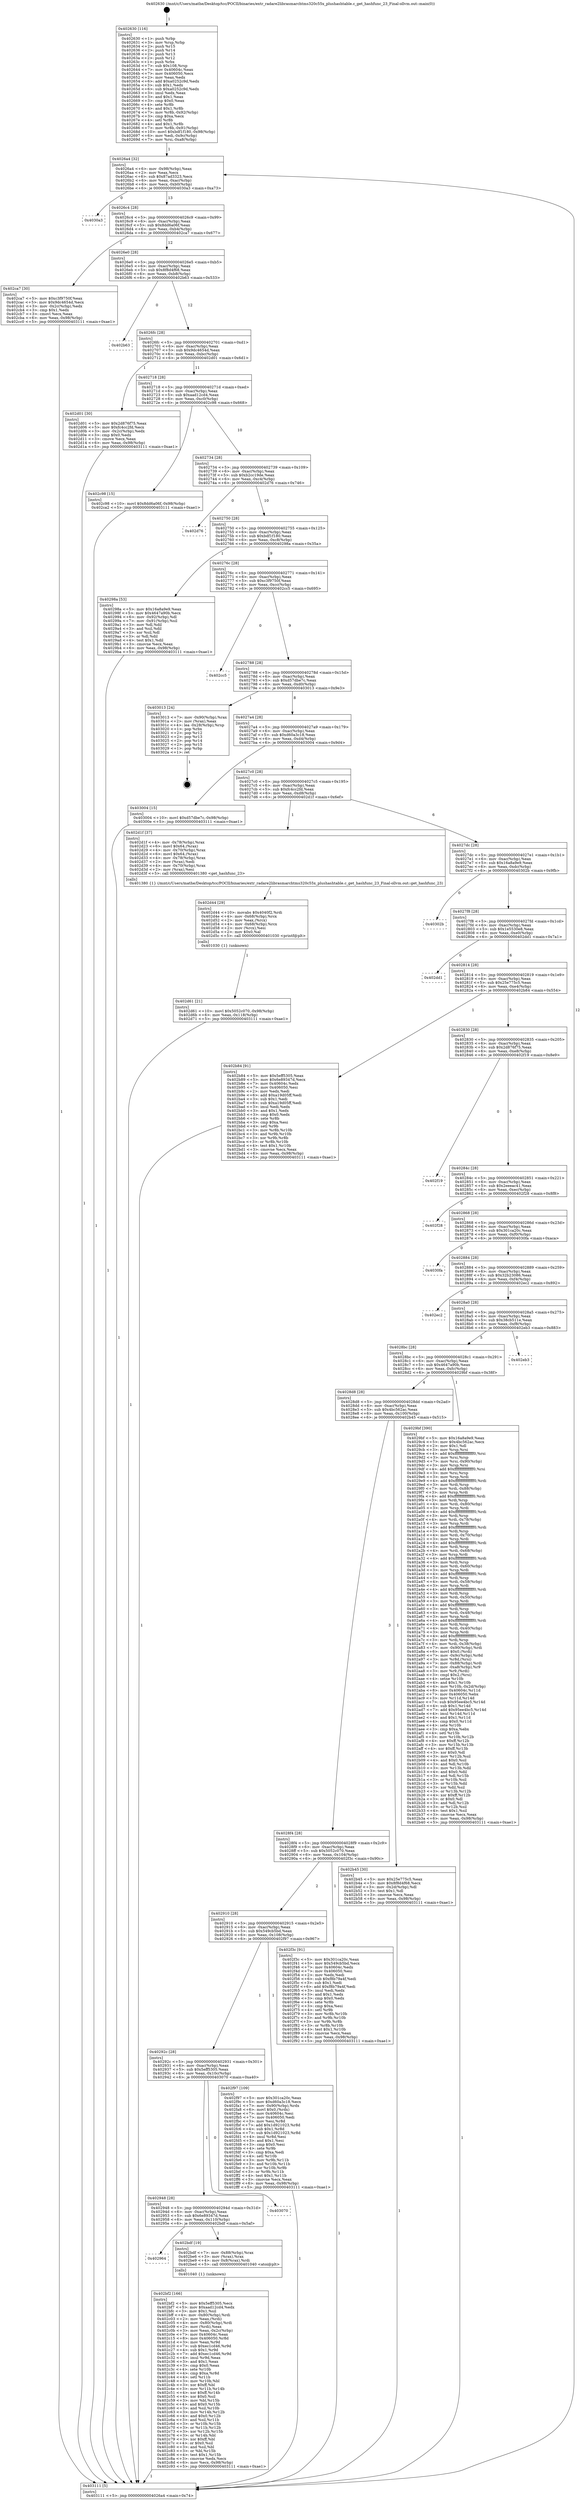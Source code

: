 digraph "0x402630" {
  label = "0x402630 (/mnt/c/Users/mathe/Desktop/tcc/POCII/binaries/extr_radare2librasmarchtms320c55x_plushashtable.c_get_hashfunc_23_Final-ollvm.out::main(0))"
  labelloc = "t"
  node[shape=record]

  Entry [label="",width=0.3,height=0.3,shape=circle,fillcolor=black,style=filled]
  "0x4026a4" [label="{
     0x4026a4 [32]\l
     | [instrs]\l
     &nbsp;&nbsp;0x4026a4 \<+6\>: mov -0x98(%rbp),%eax\l
     &nbsp;&nbsp;0x4026aa \<+2\>: mov %eax,%ecx\l
     &nbsp;&nbsp;0x4026ac \<+6\>: sub $0x87ad3323,%ecx\l
     &nbsp;&nbsp;0x4026b2 \<+6\>: mov %eax,-0xac(%rbp)\l
     &nbsp;&nbsp;0x4026b8 \<+6\>: mov %ecx,-0xb0(%rbp)\l
     &nbsp;&nbsp;0x4026be \<+6\>: je 00000000004030a3 \<main+0xa73\>\l
  }"]
  "0x4030a3" [label="{
     0x4030a3\l
  }", style=dashed]
  "0x4026c4" [label="{
     0x4026c4 [28]\l
     | [instrs]\l
     &nbsp;&nbsp;0x4026c4 \<+5\>: jmp 00000000004026c9 \<main+0x99\>\l
     &nbsp;&nbsp;0x4026c9 \<+6\>: mov -0xac(%rbp),%eax\l
     &nbsp;&nbsp;0x4026cf \<+5\>: sub $0x8dd6a06f,%eax\l
     &nbsp;&nbsp;0x4026d4 \<+6\>: mov %eax,-0xb4(%rbp)\l
     &nbsp;&nbsp;0x4026da \<+6\>: je 0000000000402ca7 \<main+0x677\>\l
  }"]
  Exit [label="",width=0.3,height=0.3,shape=circle,fillcolor=black,style=filled,peripheries=2]
  "0x402ca7" [label="{
     0x402ca7 [30]\l
     | [instrs]\l
     &nbsp;&nbsp;0x402ca7 \<+5\>: mov $0xc3f9750f,%eax\l
     &nbsp;&nbsp;0x402cac \<+5\>: mov $0x9dc4654d,%ecx\l
     &nbsp;&nbsp;0x402cb1 \<+3\>: mov -0x2c(%rbp),%edx\l
     &nbsp;&nbsp;0x402cb4 \<+3\>: cmp $0x1,%edx\l
     &nbsp;&nbsp;0x402cb7 \<+3\>: cmovl %ecx,%eax\l
     &nbsp;&nbsp;0x402cba \<+6\>: mov %eax,-0x98(%rbp)\l
     &nbsp;&nbsp;0x402cc0 \<+5\>: jmp 0000000000403111 \<main+0xae1\>\l
  }"]
  "0x4026e0" [label="{
     0x4026e0 [28]\l
     | [instrs]\l
     &nbsp;&nbsp;0x4026e0 \<+5\>: jmp 00000000004026e5 \<main+0xb5\>\l
     &nbsp;&nbsp;0x4026e5 \<+6\>: mov -0xac(%rbp),%eax\l
     &nbsp;&nbsp;0x4026eb \<+5\>: sub $0x8f8d4f68,%eax\l
     &nbsp;&nbsp;0x4026f0 \<+6\>: mov %eax,-0xb8(%rbp)\l
     &nbsp;&nbsp;0x4026f6 \<+6\>: je 0000000000402b63 \<main+0x533\>\l
  }"]
  "0x402d61" [label="{
     0x402d61 [21]\l
     | [instrs]\l
     &nbsp;&nbsp;0x402d61 \<+10\>: movl $0x5052c070,-0x98(%rbp)\l
     &nbsp;&nbsp;0x402d6b \<+6\>: mov %eax,-0x118(%rbp)\l
     &nbsp;&nbsp;0x402d71 \<+5\>: jmp 0000000000403111 \<main+0xae1\>\l
  }"]
  "0x402b63" [label="{
     0x402b63\l
  }", style=dashed]
  "0x4026fc" [label="{
     0x4026fc [28]\l
     | [instrs]\l
     &nbsp;&nbsp;0x4026fc \<+5\>: jmp 0000000000402701 \<main+0xd1\>\l
     &nbsp;&nbsp;0x402701 \<+6\>: mov -0xac(%rbp),%eax\l
     &nbsp;&nbsp;0x402707 \<+5\>: sub $0x9dc4654d,%eax\l
     &nbsp;&nbsp;0x40270c \<+6\>: mov %eax,-0xbc(%rbp)\l
     &nbsp;&nbsp;0x402712 \<+6\>: je 0000000000402d01 \<main+0x6d1\>\l
  }"]
  "0x402d44" [label="{
     0x402d44 [29]\l
     | [instrs]\l
     &nbsp;&nbsp;0x402d44 \<+10\>: movabs $0x4040f2,%rdi\l
     &nbsp;&nbsp;0x402d4e \<+4\>: mov -0x68(%rbp),%rcx\l
     &nbsp;&nbsp;0x402d52 \<+2\>: mov %eax,(%rcx)\l
     &nbsp;&nbsp;0x402d54 \<+4\>: mov -0x68(%rbp),%rcx\l
     &nbsp;&nbsp;0x402d58 \<+2\>: mov (%rcx),%esi\l
     &nbsp;&nbsp;0x402d5a \<+2\>: mov $0x0,%al\l
     &nbsp;&nbsp;0x402d5c \<+5\>: call 0000000000401030 \<printf@plt\>\l
     | [calls]\l
     &nbsp;&nbsp;0x401030 \{1\} (unknown)\l
  }"]
  "0x402d01" [label="{
     0x402d01 [30]\l
     | [instrs]\l
     &nbsp;&nbsp;0x402d01 \<+5\>: mov $0x2d876f75,%eax\l
     &nbsp;&nbsp;0x402d06 \<+5\>: mov $0xfc4cc2fd,%ecx\l
     &nbsp;&nbsp;0x402d0b \<+3\>: mov -0x2c(%rbp),%edx\l
     &nbsp;&nbsp;0x402d0e \<+3\>: cmp $0x0,%edx\l
     &nbsp;&nbsp;0x402d11 \<+3\>: cmove %ecx,%eax\l
     &nbsp;&nbsp;0x402d14 \<+6\>: mov %eax,-0x98(%rbp)\l
     &nbsp;&nbsp;0x402d1a \<+5\>: jmp 0000000000403111 \<main+0xae1\>\l
  }"]
  "0x402718" [label="{
     0x402718 [28]\l
     | [instrs]\l
     &nbsp;&nbsp;0x402718 \<+5\>: jmp 000000000040271d \<main+0xed\>\l
     &nbsp;&nbsp;0x40271d \<+6\>: mov -0xac(%rbp),%eax\l
     &nbsp;&nbsp;0x402723 \<+5\>: sub $0xaad12cd4,%eax\l
     &nbsp;&nbsp;0x402728 \<+6\>: mov %eax,-0xc0(%rbp)\l
     &nbsp;&nbsp;0x40272e \<+6\>: je 0000000000402c98 \<main+0x668\>\l
  }"]
  "0x402bf2" [label="{
     0x402bf2 [166]\l
     | [instrs]\l
     &nbsp;&nbsp;0x402bf2 \<+5\>: mov $0x5eff5305,%ecx\l
     &nbsp;&nbsp;0x402bf7 \<+5\>: mov $0xaad12cd4,%edx\l
     &nbsp;&nbsp;0x402bfc \<+3\>: mov $0x1,%sil\l
     &nbsp;&nbsp;0x402bff \<+4\>: mov -0x80(%rbp),%rdi\l
     &nbsp;&nbsp;0x402c03 \<+2\>: mov %eax,(%rdi)\l
     &nbsp;&nbsp;0x402c05 \<+4\>: mov -0x80(%rbp),%rdi\l
     &nbsp;&nbsp;0x402c09 \<+2\>: mov (%rdi),%eax\l
     &nbsp;&nbsp;0x402c0b \<+3\>: mov %eax,-0x2c(%rbp)\l
     &nbsp;&nbsp;0x402c0e \<+7\>: mov 0x40604c,%eax\l
     &nbsp;&nbsp;0x402c15 \<+8\>: mov 0x406050,%r8d\l
     &nbsp;&nbsp;0x402c1d \<+3\>: mov %eax,%r9d\l
     &nbsp;&nbsp;0x402c20 \<+7\>: sub $0xec1cd46,%r9d\l
     &nbsp;&nbsp;0x402c27 \<+4\>: sub $0x1,%r9d\l
     &nbsp;&nbsp;0x402c2b \<+7\>: add $0xec1cd46,%r9d\l
     &nbsp;&nbsp;0x402c32 \<+4\>: imul %r9d,%eax\l
     &nbsp;&nbsp;0x402c36 \<+3\>: and $0x1,%eax\l
     &nbsp;&nbsp;0x402c39 \<+3\>: cmp $0x0,%eax\l
     &nbsp;&nbsp;0x402c3c \<+4\>: sete %r10b\l
     &nbsp;&nbsp;0x402c40 \<+4\>: cmp $0xa,%r8d\l
     &nbsp;&nbsp;0x402c44 \<+4\>: setl %r11b\l
     &nbsp;&nbsp;0x402c48 \<+3\>: mov %r10b,%bl\l
     &nbsp;&nbsp;0x402c4b \<+3\>: xor $0xff,%bl\l
     &nbsp;&nbsp;0x402c4e \<+3\>: mov %r11b,%r14b\l
     &nbsp;&nbsp;0x402c51 \<+4\>: xor $0xff,%r14b\l
     &nbsp;&nbsp;0x402c55 \<+4\>: xor $0x0,%sil\l
     &nbsp;&nbsp;0x402c59 \<+3\>: mov %bl,%r15b\l
     &nbsp;&nbsp;0x402c5c \<+4\>: and $0x0,%r15b\l
     &nbsp;&nbsp;0x402c60 \<+3\>: and %sil,%r10b\l
     &nbsp;&nbsp;0x402c63 \<+3\>: mov %r14b,%r12b\l
     &nbsp;&nbsp;0x402c66 \<+4\>: and $0x0,%r12b\l
     &nbsp;&nbsp;0x402c6a \<+3\>: and %sil,%r11b\l
     &nbsp;&nbsp;0x402c6d \<+3\>: or %r10b,%r15b\l
     &nbsp;&nbsp;0x402c70 \<+3\>: or %r11b,%r12b\l
     &nbsp;&nbsp;0x402c73 \<+3\>: xor %r12b,%r15b\l
     &nbsp;&nbsp;0x402c76 \<+3\>: or %r14b,%bl\l
     &nbsp;&nbsp;0x402c79 \<+3\>: xor $0xff,%bl\l
     &nbsp;&nbsp;0x402c7c \<+4\>: or $0x0,%sil\l
     &nbsp;&nbsp;0x402c80 \<+3\>: and %sil,%bl\l
     &nbsp;&nbsp;0x402c83 \<+3\>: or %bl,%r15b\l
     &nbsp;&nbsp;0x402c86 \<+4\>: test $0x1,%r15b\l
     &nbsp;&nbsp;0x402c8a \<+3\>: cmovne %edx,%ecx\l
     &nbsp;&nbsp;0x402c8d \<+6\>: mov %ecx,-0x98(%rbp)\l
     &nbsp;&nbsp;0x402c93 \<+5\>: jmp 0000000000403111 \<main+0xae1\>\l
  }"]
  "0x402c98" [label="{
     0x402c98 [15]\l
     | [instrs]\l
     &nbsp;&nbsp;0x402c98 \<+10\>: movl $0x8dd6a06f,-0x98(%rbp)\l
     &nbsp;&nbsp;0x402ca2 \<+5\>: jmp 0000000000403111 \<main+0xae1\>\l
  }"]
  "0x402734" [label="{
     0x402734 [28]\l
     | [instrs]\l
     &nbsp;&nbsp;0x402734 \<+5\>: jmp 0000000000402739 \<main+0x109\>\l
     &nbsp;&nbsp;0x402739 \<+6\>: mov -0xac(%rbp),%eax\l
     &nbsp;&nbsp;0x40273f \<+5\>: sub $0xb2cc19de,%eax\l
     &nbsp;&nbsp;0x402744 \<+6\>: mov %eax,-0xc4(%rbp)\l
     &nbsp;&nbsp;0x40274a \<+6\>: je 0000000000402d76 \<main+0x746\>\l
  }"]
  "0x402964" [label="{
     0x402964\l
  }", style=dashed]
  "0x402d76" [label="{
     0x402d76\l
  }", style=dashed]
  "0x402750" [label="{
     0x402750 [28]\l
     | [instrs]\l
     &nbsp;&nbsp;0x402750 \<+5\>: jmp 0000000000402755 \<main+0x125\>\l
     &nbsp;&nbsp;0x402755 \<+6\>: mov -0xac(%rbp),%eax\l
     &nbsp;&nbsp;0x40275b \<+5\>: sub $0xbdf1f180,%eax\l
     &nbsp;&nbsp;0x402760 \<+6\>: mov %eax,-0xc8(%rbp)\l
     &nbsp;&nbsp;0x402766 \<+6\>: je 000000000040298a \<main+0x35a\>\l
  }"]
  "0x402bdf" [label="{
     0x402bdf [19]\l
     | [instrs]\l
     &nbsp;&nbsp;0x402bdf \<+7\>: mov -0x88(%rbp),%rax\l
     &nbsp;&nbsp;0x402be6 \<+3\>: mov (%rax),%rax\l
     &nbsp;&nbsp;0x402be9 \<+4\>: mov 0x8(%rax),%rdi\l
     &nbsp;&nbsp;0x402bed \<+5\>: call 0000000000401040 \<atoi@plt\>\l
     | [calls]\l
     &nbsp;&nbsp;0x401040 \{1\} (unknown)\l
  }"]
  "0x40298a" [label="{
     0x40298a [53]\l
     | [instrs]\l
     &nbsp;&nbsp;0x40298a \<+5\>: mov $0x16a8a9e9,%eax\l
     &nbsp;&nbsp;0x40298f \<+5\>: mov $0x4647a90b,%ecx\l
     &nbsp;&nbsp;0x402994 \<+6\>: mov -0x92(%rbp),%dl\l
     &nbsp;&nbsp;0x40299a \<+7\>: mov -0x91(%rbp),%sil\l
     &nbsp;&nbsp;0x4029a1 \<+3\>: mov %dl,%dil\l
     &nbsp;&nbsp;0x4029a4 \<+3\>: and %sil,%dil\l
     &nbsp;&nbsp;0x4029a7 \<+3\>: xor %sil,%dl\l
     &nbsp;&nbsp;0x4029aa \<+3\>: or %dl,%dil\l
     &nbsp;&nbsp;0x4029ad \<+4\>: test $0x1,%dil\l
     &nbsp;&nbsp;0x4029b1 \<+3\>: cmovne %ecx,%eax\l
     &nbsp;&nbsp;0x4029b4 \<+6\>: mov %eax,-0x98(%rbp)\l
     &nbsp;&nbsp;0x4029ba \<+5\>: jmp 0000000000403111 \<main+0xae1\>\l
  }"]
  "0x40276c" [label="{
     0x40276c [28]\l
     | [instrs]\l
     &nbsp;&nbsp;0x40276c \<+5\>: jmp 0000000000402771 \<main+0x141\>\l
     &nbsp;&nbsp;0x402771 \<+6\>: mov -0xac(%rbp),%eax\l
     &nbsp;&nbsp;0x402777 \<+5\>: sub $0xc3f9750f,%eax\l
     &nbsp;&nbsp;0x40277c \<+6\>: mov %eax,-0xcc(%rbp)\l
     &nbsp;&nbsp;0x402782 \<+6\>: je 0000000000402cc5 \<main+0x695\>\l
  }"]
  "0x403111" [label="{
     0x403111 [5]\l
     | [instrs]\l
     &nbsp;&nbsp;0x403111 \<+5\>: jmp 00000000004026a4 \<main+0x74\>\l
  }"]
  "0x402630" [label="{
     0x402630 [116]\l
     | [instrs]\l
     &nbsp;&nbsp;0x402630 \<+1\>: push %rbp\l
     &nbsp;&nbsp;0x402631 \<+3\>: mov %rsp,%rbp\l
     &nbsp;&nbsp;0x402634 \<+2\>: push %r15\l
     &nbsp;&nbsp;0x402636 \<+2\>: push %r14\l
     &nbsp;&nbsp;0x402638 \<+2\>: push %r13\l
     &nbsp;&nbsp;0x40263a \<+2\>: push %r12\l
     &nbsp;&nbsp;0x40263c \<+1\>: push %rbx\l
     &nbsp;&nbsp;0x40263d \<+7\>: sub $0x108,%rsp\l
     &nbsp;&nbsp;0x402644 \<+7\>: mov 0x40604c,%eax\l
     &nbsp;&nbsp;0x40264b \<+7\>: mov 0x406050,%ecx\l
     &nbsp;&nbsp;0x402652 \<+2\>: mov %eax,%edx\l
     &nbsp;&nbsp;0x402654 \<+6\>: add $0xa0252c9d,%edx\l
     &nbsp;&nbsp;0x40265a \<+3\>: sub $0x1,%edx\l
     &nbsp;&nbsp;0x40265d \<+6\>: sub $0xa0252c9d,%edx\l
     &nbsp;&nbsp;0x402663 \<+3\>: imul %edx,%eax\l
     &nbsp;&nbsp;0x402666 \<+3\>: and $0x1,%eax\l
     &nbsp;&nbsp;0x402669 \<+3\>: cmp $0x0,%eax\l
     &nbsp;&nbsp;0x40266c \<+4\>: sete %r8b\l
     &nbsp;&nbsp;0x402670 \<+4\>: and $0x1,%r8b\l
     &nbsp;&nbsp;0x402674 \<+7\>: mov %r8b,-0x92(%rbp)\l
     &nbsp;&nbsp;0x40267b \<+3\>: cmp $0xa,%ecx\l
     &nbsp;&nbsp;0x40267e \<+4\>: setl %r8b\l
     &nbsp;&nbsp;0x402682 \<+4\>: and $0x1,%r8b\l
     &nbsp;&nbsp;0x402686 \<+7\>: mov %r8b,-0x91(%rbp)\l
     &nbsp;&nbsp;0x40268d \<+10\>: movl $0xbdf1f180,-0x98(%rbp)\l
     &nbsp;&nbsp;0x402697 \<+6\>: mov %edi,-0x9c(%rbp)\l
     &nbsp;&nbsp;0x40269d \<+7\>: mov %rsi,-0xa8(%rbp)\l
  }"]
  "0x402948" [label="{
     0x402948 [28]\l
     | [instrs]\l
     &nbsp;&nbsp;0x402948 \<+5\>: jmp 000000000040294d \<main+0x31d\>\l
     &nbsp;&nbsp;0x40294d \<+6\>: mov -0xac(%rbp),%eax\l
     &nbsp;&nbsp;0x402953 \<+5\>: sub $0x6e89347d,%eax\l
     &nbsp;&nbsp;0x402958 \<+6\>: mov %eax,-0x110(%rbp)\l
     &nbsp;&nbsp;0x40295e \<+6\>: je 0000000000402bdf \<main+0x5af\>\l
  }"]
  "0x402cc5" [label="{
     0x402cc5\l
  }", style=dashed]
  "0x402788" [label="{
     0x402788 [28]\l
     | [instrs]\l
     &nbsp;&nbsp;0x402788 \<+5\>: jmp 000000000040278d \<main+0x15d\>\l
     &nbsp;&nbsp;0x40278d \<+6\>: mov -0xac(%rbp),%eax\l
     &nbsp;&nbsp;0x402793 \<+5\>: sub $0xd57dbe7c,%eax\l
     &nbsp;&nbsp;0x402798 \<+6\>: mov %eax,-0xd0(%rbp)\l
     &nbsp;&nbsp;0x40279e \<+6\>: je 0000000000403013 \<main+0x9e3\>\l
  }"]
  "0x403070" [label="{
     0x403070\l
  }", style=dashed]
  "0x403013" [label="{
     0x403013 [24]\l
     | [instrs]\l
     &nbsp;&nbsp;0x403013 \<+7\>: mov -0x90(%rbp),%rax\l
     &nbsp;&nbsp;0x40301a \<+2\>: mov (%rax),%eax\l
     &nbsp;&nbsp;0x40301c \<+4\>: lea -0x28(%rbp),%rsp\l
     &nbsp;&nbsp;0x403020 \<+1\>: pop %rbx\l
     &nbsp;&nbsp;0x403021 \<+2\>: pop %r12\l
     &nbsp;&nbsp;0x403023 \<+2\>: pop %r13\l
     &nbsp;&nbsp;0x403025 \<+2\>: pop %r14\l
     &nbsp;&nbsp;0x403027 \<+2\>: pop %r15\l
     &nbsp;&nbsp;0x403029 \<+1\>: pop %rbp\l
     &nbsp;&nbsp;0x40302a \<+1\>: ret\l
  }"]
  "0x4027a4" [label="{
     0x4027a4 [28]\l
     | [instrs]\l
     &nbsp;&nbsp;0x4027a4 \<+5\>: jmp 00000000004027a9 \<main+0x179\>\l
     &nbsp;&nbsp;0x4027a9 \<+6\>: mov -0xac(%rbp),%eax\l
     &nbsp;&nbsp;0x4027af \<+5\>: sub $0xd60a3c18,%eax\l
     &nbsp;&nbsp;0x4027b4 \<+6\>: mov %eax,-0xd4(%rbp)\l
     &nbsp;&nbsp;0x4027ba \<+6\>: je 0000000000403004 \<main+0x9d4\>\l
  }"]
  "0x40292c" [label="{
     0x40292c [28]\l
     | [instrs]\l
     &nbsp;&nbsp;0x40292c \<+5\>: jmp 0000000000402931 \<main+0x301\>\l
     &nbsp;&nbsp;0x402931 \<+6\>: mov -0xac(%rbp),%eax\l
     &nbsp;&nbsp;0x402937 \<+5\>: sub $0x5eff5305,%eax\l
     &nbsp;&nbsp;0x40293c \<+6\>: mov %eax,-0x10c(%rbp)\l
     &nbsp;&nbsp;0x402942 \<+6\>: je 0000000000403070 \<main+0xa40\>\l
  }"]
  "0x403004" [label="{
     0x403004 [15]\l
     | [instrs]\l
     &nbsp;&nbsp;0x403004 \<+10\>: movl $0xd57dbe7c,-0x98(%rbp)\l
     &nbsp;&nbsp;0x40300e \<+5\>: jmp 0000000000403111 \<main+0xae1\>\l
  }"]
  "0x4027c0" [label="{
     0x4027c0 [28]\l
     | [instrs]\l
     &nbsp;&nbsp;0x4027c0 \<+5\>: jmp 00000000004027c5 \<main+0x195\>\l
     &nbsp;&nbsp;0x4027c5 \<+6\>: mov -0xac(%rbp),%eax\l
     &nbsp;&nbsp;0x4027cb \<+5\>: sub $0xfc4cc2fd,%eax\l
     &nbsp;&nbsp;0x4027d0 \<+6\>: mov %eax,-0xd8(%rbp)\l
     &nbsp;&nbsp;0x4027d6 \<+6\>: je 0000000000402d1f \<main+0x6ef\>\l
  }"]
  "0x402f97" [label="{
     0x402f97 [109]\l
     | [instrs]\l
     &nbsp;&nbsp;0x402f97 \<+5\>: mov $0x301ca20c,%eax\l
     &nbsp;&nbsp;0x402f9c \<+5\>: mov $0xd60a3c18,%ecx\l
     &nbsp;&nbsp;0x402fa1 \<+7\>: mov -0x90(%rbp),%rdx\l
     &nbsp;&nbsp;0x402fa8 \<+6\>: movl $0x0,(%rdx)\l
     &nbsp;&nbsp;0x402fae \<+7\>: mov 0x40604c,%esi\l
     &nbsp;&nbsp;0x402fb5 \<+7\>: mov 0x406050,%edi\l
     &nbsp;&nbsp;0x402fbc \<+3\>: mov %esi,%r8d\l
     &nbsp;&nbsp;0x402fbf \<+7\>: add $0x1d921023,%r8d\l
     &nbsp;&nbsp;0x402fc6 \<+4\>: sub $0x1,%r8d\l
     &nbsp;&nbsp;0x402fca \<+7\>: sub $0x1d921023,%r8d\l
     &nbsp;&nbsp;0x402fd1 \<+4\>: imul %r8d,%esi\l
     &nbsp;&nbsp;0x402fd5 \<+3\>: and $0x1,%esi\l
     &nbsp;&nbsp;0x402fd8 \<+3\>: cmp $0x0,%esi\l
     &nbsp;&nbsp;0x402fdb \<+4\>: sete %r9b\l
     &nbsp;&nbsp;0x402fdf \<+3\>: cmp $0xa,%edi\l
     &nbsp;&nbsp;0x402fe2 \<+4\>: setl %r10b\l
     &nbsp;&nbsp;0x402fe6 \<+3\>: mov %r9b,%r11b\l
     &nbsp;&nbsp;0x402fe9 \<+3\>: and %r10b,%r11b\l
     &nbsp;&nbsp;0x402fec \<+3\>: xor %r10b,%r9b\l
     &nbsp;&nbsp;0x402fef \<+3\>: or %r9b,%r11b\l
     &nbsp;&nbsp;0x402ff2 \<+4\>: test $0x1,%r11b\l
     &nbsp;&nbsp;0x402ff6 \<+3\>: cmovne %ecx,%eax\l
     &nbsp;&nbsp;0x402ff9 \<+6\>: mov %eax,-0x98(%rbp)\l
     &nbsp;&nbsp;0x402fff \<+5\>: jmp 0000000000403111 \<main+0xae1\>\l
  }"]
  "0x402d1f" [label="{
     0x402d1f [37]\l
     | [instrs]\l
     &nbsp;&nbsp;0x402d1f \<+4\>: mov -0x78(%rbp),%rax\l
     &nbsp;&nbsp;0x402d23 \<+6\>: movl $0x64,(%rax)\l
     &nbsp;&nbsp;0x402d29 \<+4\>: mov -0x70(%rbp),%rax\l
     &nbsp;&nbsp;0x402d2d \<+6\>: movl $0x64,(%rax)\l
     &nbsp;&nbsp;0x402d33 \<+4\>: mov -0x78(%rbp),%rax\l
     &nbsp;&nbsp;0x402d37 \<+2\>: mov (%rax),%edi\l
     &nbsp;&nbsp;0x402d39 \<+4\>: mov -0x70(%rbp),%rax\l
     &nbsp;&nbsp;0x402d3d \<+2\>: mov (%rax),%esi\l
     &nbsp;&nbsp;0x402d3f \<+5\>: call 0000000000401380 \<get_hashfunc_23\>\l
     | [calls]\l
     &nbsp;&nbsp;0x401380 \{1\} (/mnt/c/Users/mathe/Desktop/tcc/POCII/binaries/extr_radare2librasmarchtms320c55x_plushashtable.c_get_hashfunc_23_Final-ollvm.out::get_hashfunc_23)\l
  }"]
  "0x4027dc" [label="{
     0x4027dc [28]\l
     | [instrs]\l
     &nbsp;&nbsp;0x4027dc \<+5\>: jmp 00000000004027e1 \<main+0x1b1\>\l
     &nbsp;&nbsp;0x4027e1 \<+6\>: mov -0xac(%rbp),%eax\l
     &nbsp;&nbsp;0x4027e7 \<+5\>: sub $0x16a8a9e9,%eax\l
     &nbsp;&nbsp;0x4027ec \<+6\>: mov %eax,-0xdc(%rbp)\l
     &nbsp;&nbsp;0x4027f2 \<+6\>: je 000000000040302b \<main+0x9fb\>\l
  }"]
  "0x402910" [label="{
     0x402910 [28]\l
     | [instrs]\l
     &nbsp;&nbsp;0x402910 \<+5\>: jmp 0000000000402915 \<main+0x2e5\>\l
     &nbsp;&nbsp;0x402915 \<+6\>: mov -0xac(%rbp),%eax\l
     &nbsp;&nbsp;0x40291b \<+5\>: sub $0x549cb5bd,%eax\l
     &nbsp;&nbsp;0x402920 \<+6\>: mov %eax,-0x108(%rbp)\l
     &nbsp;&nbsp;0x402926 \<+6\>: je 0000000000402f97 \<main+0x967\>\l
  }"]
  "0x40302b" [label="{
     0x40302b\l
  }", style=dashed]
  "0x4027f8" [label="{
     0x4027f8 [28]\l
     | [instrs]\l
     &nbsp;&nbsp;0x4027f8 \<+5\>: jmp 00000000004027fd \<main+0x1cd\>\l
     &nbsp;&nbsp;0x4027fd \<+6\>: mov -0xac(%rbp),%eax\l
     &nbsp;&nbsp;0x402803 \<+5\>: sub $0x1e5530e8,%eax\l
     &nbsp;&nbsp;0x402808 \<+6\>: mov %eax,-0xe0(%rbp)\l
     &nbsp;&nbsp;0x40280e \<+6\>: je 0000000000402dd1 \<main+0x7a1\>\l
  }"]
  "0x402f3c" [label="{
     0x402f3c [91]\l
     | [instrs]\l
     &nbsp;&nbsp;0x402f3c \<+5\>: mov $0x301ca20c,%eax\l
     &nbsp;&nbsp;0x402f41 \<+5\>: mov $0x549cb5bd,%ecx\l
     &nbsp;&nbsp;0x402f46 \<+7\>: mov 0x40604c,%edx\l
     &nbsp;&nbsp;0x402f4d \<+7\>: mov 0x406050,%esi\l
     &nbsp;&nbsp;0x402f54 \<+2\>: mov %edx,%edi\l
     &nbsp;&nbsp;0x402f56 \<+6\>: sub $0xf8b79a4f,%edi\l
     &nbsp;&nbsp;0x402f5c \<+3\>: sub $0x1,%edi\l
     &nbsp;&nbsp;0x402f5f \<+6\>: add $0xf8b79a4f,%edi\l
     &nbsp;&nbsp;0x402f65 \<+3\>: imul %edi,%edx\l
     &nbsp;&nbsp;0x402f68 \<+3\>: and $0x1,%edx\l
     &nbsp;&nbsp;0x402f6b \<+3\>: cmp $0x0,%edx\l
     &nbsp;&nbsp;0x402f6e \<+4\>: sete %r8b\l
     &nbsp;&nbsp;0x402f72 \<+3\>: cmp $0xa,%esi\l
     &nbsp;&nbsp;0x402f75 \<+4\>: setl %r9b\l
     &nbsp;&nbsp;0x402f79 \<+3\>: mov %r8b,%r10b\l
     &nbsp;&nbsp;0x402f7c \<+3\>: and %r9b,%r10b\l
     &nbsp;&nbsp;0x402f7f \<+3\>: xor %r9b,%r8b\l
     &nbsp;&nbsp;0x402f82 \<+3\>: or %r8b,%r10b\l
     &nbsp;&nbsp;0x402f85 \<+4\>: test $0x1,%r10b\l
     &nbsp;&nbsp;0x402f89 \<+3\>: cmovne %ecx,%eax\l
     &nbsp;&nbsp;0x402f8c \<+6\>: mov %eax,-0x98(%rbp)\l
     &nbsp;&nbsp;0x402f92 \<+5\>: jmp 0000000000403111 \<main+0xae1\>\l
  }"]
  "0x402dd1" [label="{
     0x402dd1\l
  }", style=dashed]
  "0x402814" [label="{
     0x402814 [28]\l
     | [instrs]\l
     &nbsp;&nbsp;0x402814 \<+5\>: jmp 0000000000402819 \<main+0x1e9\>\l
     &nbsp;&nbsp;0x402819 \<+6\>: mov -0xac(%rbp),%eax\l
     &nbsp;&nbsp;0x40281f \<+5\>: sub $0x25e775c5,%eax\l
     &nbsp;&nbsp;0x402824 \<+6\>: mov %eax,-0xe4(%rbp)\l
     &nbsp;&nbsp;0x40282a \<+6\>: je 0000000000402b84 \<main+0x554\>\l
  }"]
  "0x4028f4" [label="{
     0x4028f4 [28]\l
     | [instrs]\l
     &nbsp;&nbsp;0x4028f4 \<+5\>: jmp 00000000004028f9 \<main+0x2c9\>\l
     &nbsp;&nbsp;0x4028f9 \<+6\>: mov -0xac(%rbp),%eax\l
     &nbsp;&nbsp;0x4028ff \<+5\>: sub $0x5052c070,%eax\l
     &nbsp;&nbsp;0x402904 \<+6\>: mov %eax,-0x104(%rbp)\l
     &nbsp;&nbsp;0x40290a \<+6\>: je 0000000000402f3c \<main+0x90c\>\l
  }"]
  "0x402b84" [label="{
     0x402b84 [91]\l
     | [instrs]\l
     &nbsp;&nbsp;0x402b84 \<+5\>: mov $0x5eff5305,%eax\l
     &nbsp;&nbsp;0x402b89 \<+5\>: mov $0x6e89347d,%ecx\l
     &nbsp;&nbsp;0x402b8e \<+7\>: mov 0x40604c,%edx\l
     &nbsp;&nbsp;0x402b95 \<+7\>: mov 0x406050,%esi\l
     &nbsp;&nbsp;0x402b9c \<+2\>: mov %edx,%edi\l
     &nbsp;&nbsp;0x402b9e \<+6\>: add $0xa19d05ff,%edi\l
     &nbsp;&nbsp;0x402ba4 \<+3\>: sub $0x1,%edi\l
     &nbsp;&nbsp;0x402ba7 \<+6\>: sub $0xa19d05ff,%edi\l
     &nbsp;&nbsp;0x402bad \<+3\>: imul %edi,%edx\l
     &nbsp;&nbsp;0x402bb0 \<+3\>: and $0x1,%edx\l
     &nbsp;&nbsp;0x402bb3 \<+3\>: cmp $0x0,%edx\l
     &nbsp;&nbsp;0x402bb6 \<+4\>: sete %r8b\l
     &nbsp;&nbsp;0x402bba \<+3\>: cmp $0xa,%esi\l
     &nbsp;&nbsp;0x402bbd \<+4\>: setl %r9b\l
     &nbsp;&nbsp;0x402bc1 \<+3\>: mov %r8b,%r10b\l
     &nbsp;&nbsp;0x402bc4 \<+3\>: and %r9b,%r10b\l
     &nbsp;&nbsp;0x402bc7 \<+3\>: xor %r9b,%r8b\l
     &nbsp;&nbsp;0x402bca \<+3\>: or %r8b,%r10b\l
     &nbsp;&nbsp;0x402bcd \<+4\>: test $0x1,%r10b\l
     &nbsp;&nbsp;0x402bd1 \<+3\>: cmovne %ecx,%eax\l
     &nbsp;&nbsp;0x402bd4 \<+6\>: mov %eax,-0x98(%rbp)\l
     &nbsp;&nbsp;0x402bda \<+5\>: jmp 0000000000403111 \<main+0xae1\>\l
  }"]
  "0x402830" [label="{
     0x402830 [28]\l
     | [instrs]\l
     &nbsp;&nbsp;0x402830 \<+5\>: jmp 0000000000402835 \<main+0x205\>\l
     &nbsp;&nbsp;0x402835 \<+6\>: mov -0xac(%rbp),%eax\l
     &nbsp;&nbsp;0x40283b \<+5\>: sub $0x2d876f75,%eax\l
     &nbsp;&nbsp;0x402840 \<+6\>: mov %eax,-0xe8(%rbp)\l
     &nbsp;&nbsp;0x402846 \<+6\>: je 0000000000402f19 \<main+0x8e9\>\l
  }"]
  "0x402b45" [label="{
     0x402b45 [30]\l
     | [instrs]\l
     &nbsp;&nbsp;0x402b45 \<+5\>: mov $0x25e775c5,%eax\l
     &nbsp;&nbsp;0x402b4a \<+5\>: mov $0x8f8d4f68,%ecx\l
     &nbsp;&nbsp;0x402b4f \<+3\>: mov -0x2d(%rbp),%dl\l
     &nbsp;&nbsp;0x402b52 \<+3\>: test $0x1,%dl\l
     &nbsp;&nbsp;0x402b55 \<+3\>: cmovne %ecx,%eax\l
     &nbsp;&nbsp;0x402b58 \<+6\>: mov %eax,-0x98(%rbp)\l
     &nbsp;&nbsp;0x402b5e \<+5\>: jmp 0000000000403111 \<main+0xae1\>\l
  }"]
  "0x402f19" [label="{
     0x402f19\l
  }", style=dashed]
  "0x40284c" [label="{
     0x40284c [28]\l
     | [instrs]\l
     &nbsp;&nbsp;0x40284c \<+5\>: jmp 0000000000402851 \<main+0x221\>\l
     &nbsp;&nbsp;0x402851 \<+6\>: mov -0xac(%rbp),%eax\l
     &nbsp;&nbsp;0x402857 \<+5\>: sub $0x2eeeac41,%eax\l
     &nbsp;&nbsp;0x40285c \<+6\>: mov %eax,-0xec(%rbp)\l
     &nbsp;&nbsp;0x402862 \<+6\>: je 0000000000402f28 \<main+0x8f8\>\l
  }"]
  "0x4028d8" [label="{
     0x4028d8 [28]\l
     | [instrs]\l
     &nbsp;&nbsp;0x4028d8 \<+5\>: jmp 00000000004028dd \<main+0x2ad\>\l
     &nbsp;&nbsp;0x4028dd \<+6\>: mov -0xac(%rbp),%eax\l
     &nbsp;&nbsp;0x4028e3 \<+5\>: sub $0x4bc562ac,%eax\l
     &nbsp;&nbsp;0x4028e8 \<+6\>: mov %eax,-0x100(%rbp)\l
     &nbsp;&nbsp;0x4028ee \<+6\>: je 0000000000402b45 \<main+0x515\>\l
  }"]
  "0x402f28" [label="{
     0x402f28\l
  }", style=dashed]
  "0x402868" [label="{
     0x402868 [28]\l
     | [instrs]\l
     &nbsp;&nbsp;0x402868 \<+5\>: jmp 000000000040286d \<main+0x23d\>\l
     &nbsp;&nbsp;0x40286d \<+6\>: mov -0xac(%rbp),%eax\l
     &nbsp;&nbsp;0x402873 \<+5\>: sub $0x301ca20c,%eax\l
     &nbsp;&nbsp;0x402878 \<+6\>: mov %eax,-0xf0(%rbp)\l
     &nbsp;&nbsp;0x40287e \<+6\>: je 00000000004030fa \<main+0xaca\>\l
  }"]
  "0x4029bf" [label="{
     0x4029bf [390]\l
     | [instrs]\l
     &nbsp;&nbsp;0x4029bf \<+5\>: mov $0x16a8a9e9,%eax\l
     &nbsp;&nbsp;0x4029c4 \<+5\>: mov $0x4bc562ac,%ecx\l
     &nbsp;&nbsp;0x4029c9 \<+2\>: mov $0x1,%dl\l
     &nbsp;&nbsp;0x4029cb \<+3\>: mov %rsp,%rsi\l
     &nbsp;&nbsp;0x4029ce \<+4\>: add $0xfffffffffffffff0,%rsi\l
     &nbsp;&nbsp;0x4029d2 \<+3\>: mov %rsi,%rsp\l
     &nbsp;&nbsp;0x4029d5 \<+7\>: mov %rsi,-0x90(%rbp)\l
     &nbsp;&nbsp;0x4029dc \<+3\>: mov %rsp,%rsi\l
     &nbsp;&nbsp;0x4029df \<+4\>: add $0xfffffffffffffff0,%rsi\l
     &nbsp;&nbsp;0x4029e3 \<+3\>: mov %rsi,%rsp\l
     &nbsp;&nbsp;0x4029e6 \<+3\>: mov %rsp,%rdi\l
     &nbsp;&nbsp;0x4029e9 \<+4\>: add $0xfffffffffffffff0,%rdi\l
     &nbsp;&nbsp;0x4029ed \<+3\>: mov %rdi,%rsp\l
     &nbsp;&nbsp;0x4029f0 \<+7\>: mov %rdi,-0x88(%rbp)\l
     &nbsp;&nbsp;0x4029f7 \<+3\>: mov %rsp,%rdi\l
     &nbsp;&nbsp;0x4029fa \<+4\>: add $0xfffffffffffffff0,%rdi\l
     &nbsp;&nbsp;0x4029fe \<+3\>: mov %rdi,%rsp\l
     &nbsp;&nbsp;0x402a01 \<+4\>: mov %rdi,-0x80(%rbp)\l
     &nbsp;&nbsp;0x402a05 \<+3\>: mov %rsp,%rdi\l
     &nbsp;&nbsp;0x402a08 \<+4\>: add $0xfffffffffffffff0,%rdi\l
     &nbsp;&nbsp;0x402a0c \<+3\>: mov %rdi,%rsp\l
     &nbsp;&nbsp;0x402a0f \<+4\>: mov %rdi,-0x78(%rbp)\l
     &nbsp;&nbsp;0x402a13 \<+3\>: mov %rsp,%rdi\l
     &nbsp;&nbsp;0x402a16 \<+4\>: add $0xfffffffffffffff0,%rdi\l
     &nbsp;&nbsp;0x402a1a \<+3\>: mov %rdi,%rsp\l
     &nbsp;&nbsp;0x402a1d \<+4\>: mov %rdi,-0x70(%rbp)\l
     &nbsp;&nbsp;0x402a21 \<+3\>: mov %rsp,%rdi\l
     &nbsp;&nbsp;0x402a24 \<+4\>: add $0xfffffffffffffff0,%rdi\l
     &nbsp;&nbsp;0x402a28 \<+3\>: mov %rdi,%rsp\l
     &nbsp;&nbsp;0x402a2b \<+4\>: mov %rdi,-0x68(%rbp)\l
     &nbsp;&nbsp;0x402a2f \<+3\>: mov %rsp,%rdi\l
     &nbsp;&nbsp;0x402a32 \<+4\>: add $0xfffffffffffffff0,%rdi\l
     &nbsp;&nbsp;0x402a36 \<+3\>: mov %rdi,%rsp\l
     &nbsp;&nbsp;0x402a39 \<+4\>: mov %rdi,-0x60(%rbp)\l
     &nbsp;&nbsp;0x402a3d \<+3\>: mov %rsp,%rdi\l
     &nbsp;&nbsp;0x402a40 \<+4\>: add $0xfffffffffffffff0,%rdi\l
     &nbsp;&nbsp;0x402a44 \<+3\>: mov %rdi,%rsp\l
     &nbsp;&nbsp;0x402a47 \<+4\>: mov %rdi,-0x58(%rbp)\l
     &nbsp;&nbsp;0x402a4b \<+3\>: mov %rsp,%rdi\l
     &nbsp;&nbsp;0x402a4e \<+4\>: add $0xfffffffffffffff0,%rdi\l
     &nbsp;&nbsp;0x402a52 \<+3\>: mov %rdi,%rsp\l
     &nbsp;&nbsp;0x402a55 \<+4\>: mov %rdi,-0x50(%rbp)\l
     &nbsp;&nbsp;0x402a59 \<+3\>: mov %rsp,%rdi\l
     &nbsp;&nbsp;0x402a5c \<+4\>: add $0xfffffffffffffff0,%rdi\l
     &nbsp;&nbsp;0x402a60 \<+3\>: mov %rdi,%rsp\l
     &nbsp;&nbsp;0x402a63 \<+4\>: mov %rdi,-0x48(%rbp)\l
     &nbsp;&nbsp;0x402a67 \<+3\>: mov %rsp,%rdi\l
     &nbsp;&nbsp;0x402a6a \<+4\>: add $0xfffffffffffffff0,%rdi\l
     &nbsp;&nbsp;0x402a6e \<+3\>: mov %rdi,%rsp\l
     &nbsp;&nbsp;0x402a71 \<+4\>: mov %rdi,-0x40(%rbp)\l
     &nbsp;&nbsp;0x402a75 \<+3\>: mov %rsp,%rdi\l
     &nbsp;&nbsp;0x402a78 \<+4\>: add $0xfffffffffffffff0,%rdi\l
     &nbsp;&nbsp;0x402a7c \<+3\>: mov %rdi,%rsp\l
     &nbsp;&nbsp;0x402a7f \<+4\>: mov %rdi,-0x38(%rbp)\l
     &nbsp;&nbsp;0x402a83 \<+7\>: mov -0x90(%rbp),%rdi\l
     &nbsp;&nbsp;0x402a8a \<+6\>: movl $0x0,(%rdi)\l
     &nbsp;&nbsp;0x402a90 \<+7\>: mov -0x9c(%rbp),%r8d\l
     &nbsp;&nbsp;0x402a97 \<+3\>: mov %r8d,(%rsi)\l
     &nbsp;&nbsp;0x402a9a \<+7\>: mov -0x88(%rbp),%rdi\l
     &nbsp;&nbsp;0x402aa1 \<+7\>: mov -0xa8(%rbp),%r9\l
     &nbsp;&nbsp;0x402aa8 \<+3\>: mov %r9,(%rdi)\l
     &nbsp;&nbsp;0x402aab \<+3\>: cmpl $0x2,(%rsi)\l
     &nbsp;&nbsp;0x402aae \<+4\>: setne %r10b\l
     &nbsp;&nbsp;0x402ab2 \<+4\>: and $0x1,%r10b\l
     &nbsp;&nbsp;0x402ab6 \<+4\>: mov %r10b,-0x2d(%rbp)\l
     &nbsp;&nbsp;0x402aba \<+8\>: mov 0x40604c,%r11d\l
     &nbsp;&nbsp;0x402ac2 \<+7\>: mov 0x406050,%ebx\l
     &nbsp;&nbsp;0x402ac9 \<+3\>: mov %r11d,%r14d\l
     &nbsp;&nbsp;0x402acc \<+7\>: sub $0x95ee4bc5,%r14d\l
     &nbsp;&nbsp;0x402ad3 \<+4\>: sub $0x1,%r14d\l
     &nbsp;&nbsp;0x402ad7 \<+7\>: add $0x95ee4bc5,%r14d\l
     &nbsp;&nbsp;0x402ade \<+4\>: imul %r14d,%r11d\l
     &nbsp;&nbsp;0x402ae2 \<+4\>: and $0x1,%r11d\l
     &nbsp;&nbsp;0x402ae6 \<+4\>: cmp $0x0,%r11d\l
     &nbsp;&nbsp;0x402aea \<+4\>: sete %r10b\l
     &nbsp;&nbsp;0x402aee \<+3\>: cmp $0xa,%ebx\l
     &nbsp;&nbsp;0x402af1 \<+4\>: setl %r15b\l
     &nbsp;&nbsp;0x402af5 \<+3\>: mov %r10b,%r12b\l
     &nbsp;&nbsp;0x402af8 \<+4\>: xor $0xff,%r12b\l
     &nbsp;&nbsp;0x402afc \<+3\>: mov %r15b,%r13b\l
     &nbsp;&nbsp;0x402aff \<+4\>: xor $0xff,%r13b\l
     &nbsp;&nbsp;0x402b03 \<+3\>: xor $0x0,%dl\l
     &nbsp;&nbsp;0x402b06 \<+3\>: mov %r12b,%sil\l
     &nbsp;&nbsp;0x402b09 \<+4\>: and $0x0,%sil\l
     &nbsp;&nbsp;0x402b0d \<+3\>: and %dl,%r10b\l
     &nbsp;&nbsp;0x402b10 \<+3\>: mov %r13b,%dil\l
     &nbsp;&nbsp;0x402b13 \<+4\>: and $0x0,%dil\l
     &nbsp;&nbsp;0x402b17 \<+3\>: and %dl,%r15b\l
     &nbsp;&nbsp;0x402b1a \<+3\>: or %r10b,%sil\l
     &nbsp;&nbsp;0x402b1d \<+3\>: or %r15b,%dil\l
     &nbsp;&nbsp;0x402b20 \<+3\>: xor %dil,%sil\l
     &nbsp;&nbsp;0x402b23 \<+3\>: or %r13b,%r12b\l
     &nbsp;&nbsp;0x402b26 \<+4\>: xor $0xff,%r12b\l
     &nbsp;&nbsp;0x402b2a \<+3\>: or $0x0,%dl\l
     &nbsp;&nbsp;0x402b2d \<+3\>: and %dl,%r12b\l
     &nbsp;&nbsp;0x402b30 \<+3\>: or %r12b,%sil\l
     &nbsp;&nbsp;0x402b33 \<+4\>: test $0x1,%sil\l
     &nbsp;&nbsp;0x402b37 \<+3\>: cmovne %ecx,%eax\l
     &nbsp;&nbsp;0x402b3a \<+6\>: mov %eax,-0x98(%rbp)\l
     &nbsp;&nbsp;0x402b40 \<+5\>: jmp 0000000000403111 \<main+0xae1\>\l
  }"]
  "0x4030fa" [label="{
     0x4030fa\l
  }", style=dashed]
  "0x402884" [label="{
     0x402884 [28]\l
     | [instrs]\l
     &nbsp;&nbsp;0x402884 \<+5\>: jmp 0000000000402889 \<main+0x259\>\l
     &nbsp;&nbsp;0x402889 \<+6\>: mov -0xac(%rbp),%eax\l
     &nbsp;&nbsp;0x40288f \<+5\>: sub $0x32b23086,%eax\l
     &nbsp;&nbsp;0x402894 \<+6\>: mov %eax,-0xf4(%rbp)\l
     &nbsp;&nbsp;0x40289a \<+6\>: je 0000000000402ec2 \<main+0x892\>\l
  }"]
  "0x4028bc" [label="{
     0x4028bc [28]\l
     | [instrs]\l
     &nbsp;&nbsp;0x4028bc \<+5\>: jmp 00000000004028c1 \<main+0x291\>\l
     &nbsp;&nbsp;0x4028c1 \<+6\>: mov -0xac(%rbp),%eax\l
     &nbsp;&nbsp;0x4028c7 \<+5\>: sub $0x4647a90b,%eax\l
     &nbsp;&nbsp;0x4028cc \<+6\>: mov %eax,-0xfc(%rbp)\l
     &nbsp;&nbsp;0x4028d2 \<+6\>: je 00000000004029bf \<main+0x38f\>\l
  }"]
  "0x402ec2" [label="{
     0x402ec2\l
  }", style=dashed]
  "0x4028a0" [label="{
     0x4028a0 [28]\l
     | [instrs]\l
     &nbsp;&nbsp;0x4028a0 \<+5\>: jmp 00000000004028a5 \<main+0x275\>\l
     &nbsp;&nbsp;0x4028a5 \<+6\>: mov -0xac(%rbp),%eax\l
     &nbsp;&nbsp;0x4028ab \<+5\>: sub $0x38cb511e,%eax\l
     &nbsp;&nbsp;0x4028b0 \<+6\>: mov %eax,-0xf8(%rbp)\l
     &nbsp;&nbsp;0x4028b6 \<+6\>: je 0000000000402eb3 \<main+0x883\>\l
  }"]
  "0x402eb3" [label="{
     0x402eb3\l
  }", style=dashed]
  Entry -> "0x402630" [label=" 1"]
  "0x4026a4" -> "0x4030a3" [label=" 0"]
  "0x4026a4" -> "0x4026c4" [label=" 13"]
  "0x403013" -> Exit [label=" 1"]
  "0x4026c4" -> "0x402ca7" [label=" 1"]
  "0x4026c4" -> "0x4026e0" [label=" 12"]
  "0x403004" -> "0x403111" [label=" 1"]
  "0x4026e0" -> "0x402b63" [label=" 0"]
  "0x4026e0" -> "0x4026fc" [label=" 12"]
  "0x402f97" -> "0x403111" [label=" 1"]
  "0x4026fc" -> "0x402d01" [label=" 1"]
  "0x4026fc" -> "0x402718" [label=" 11"]
  "0x402f3c" -> "0x403111" [label=" 1"]
  "0x402718" -> "0x402c98" [label=" 1"]
  "0x402718" -> "0x402734" [label=" 10"]
  "0x402d61" -> "0x403111" [label=" 1"]
  "0x402734" -> "0x402d76" [label=" 0"]
  "0x402734" -> "0x402750" [label=" 10"]
  "0x402d44" -> "0x402d61" [label=" 1"]
  "0x402750" -> "0x40298a" [label=" 1"]
  "0x402750" -> "0x40276c" [label=" 9"]
  "0x40298a" -> "0x403111" [label=" 1"]
  "0x402630" -> "0x4026a4" [label=" 1"]
  "0x403111" -> "0x4026a4" [label=" 12"]
  "0x402d1f" -> "0x402d44" [label=" 1"]
  "0x40276c" -> "0x402cc5" [label=" 0"]
  "0x40276c" -> "0x402788" [label=" 9"]
  "0x402ca7" -> "0x403111" [label=" 1"]
  "0x402788" -> "0x403013" [label=" 1"]
  "0x402788" -> "0x4027a4" [label=" 8"]
  "0x402c98" -> "0x403111" [label=" 1"]
  "0x4027a4" -> "0x403004" [label=" 1"]
  "0x4027a4" -> "0x4027c0" [label=" 7"]
  "0x402bdf" -> "0x402bf2" [label=" 1"]
  "0x4027c0" -> "0x402d1f" [label=" 1"]
  "0x4027c0" -> "0x4027dc" [label=" 6"]
  "0x402948" -> "0x402964" [label=" 0"]
  "0x4027dc" -> "0x40302b" [label=" 0"]
  "0x4027dc" -> "0x4027f8" [label=" 6"]
  "0x402d01" -> "0x403111" [label=" 1"]
  "0x4027f8" -> "0x402dd1" [label=" 0"]
  "0x4027f8" -> "0x402814" [label=" 6"]
  "0x40292c" -> "0x402948" [label=" 1"]
  "0x402814" -> "0x402b84" [label=" 1"]
  "0x402814" -> "0x402830" [label=" 5"]
  "0x402bf2" -> "0x403111" [label=" 1"]
  "0x402830" -> "0x402f19" [label=" 0"]
  "0x402830" -> "0x40284c" [label=" 5"]
  "0x402910" -> "0x40292c" [label=" 1"]
  "0x40284c" -> "0x402f28" [label=" 0"]
  "0x40284c" -> "0x402868" [label=" 5"]
  "0x4028f4" -> "0x402910" [label=" 2"]
  "0x402868" -> "0x4030fa" [label=" 0"]
  "0x402868" -> "0x402884" [label=" 5"]
  "0x4028f4" -> "0x402f3c" [label=" 1"]
  "0x402884" -> "0x402ec2" [label=" 0"]
  "0x402884" -> "0x4028a0" [label=" 5"]
  "0x402b84" -> "0x403111" [label=" 1"]
  "0x4028a0" -> "0x402eb3" [label=" 0"]
  "0x4028a0" -> "0x4028bc" [label=" 5"]
  "0x40292c" -> "0x403070" [label=" 0"]
  "0x4028bc" -> "0x4029bf" [label=" 1"]
  "0x4028bc" -> "0x4028d8" [label=" 4"]
  "0x402948" -> "0x402bdf" [label=" 1"]
  "0x4029bf" -> "0x403111" [label=" 1"]
  "0x402910" -> "0x402f97" [label=" 1"]
  "0x4028d8" -> "0x402b45" [label=" 1"]
  "0x4028d8" -> "0x4028f4" [label=" 3"]
  "0x402b45" -> "0x403111" [label=" 1"]
}
